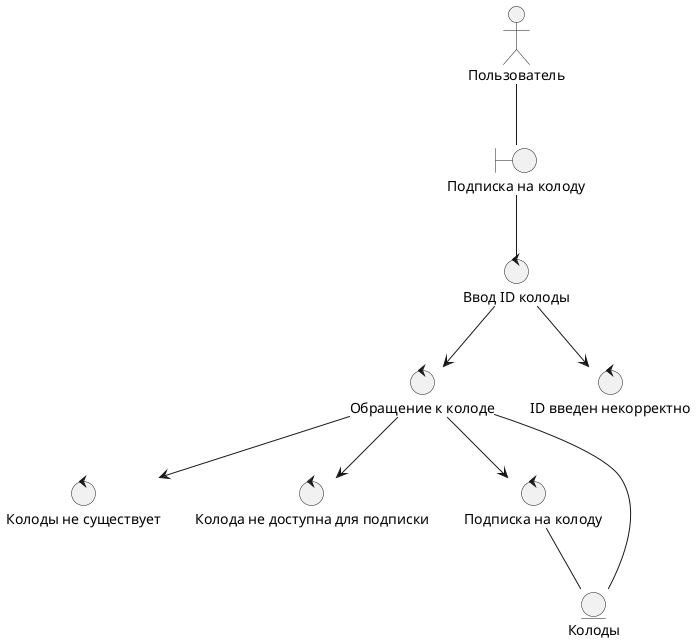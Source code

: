 @startuml
actor "Пользователь" as user
boundary "Подписка на колоду" as subscribe_deck
control "Ввод ID колоды" as enter_deck_id
control "Обращение к колоде" as check_deck
control "Колоды не существует" as no_deck
control "Колода не доступна для подписки" as deck_no_share
control "ID введен некорректно" as no_id
control "Подписка на колоду" as control_subscribe_deck
entity "Колоды" as decks

user -- subscribe_deck
subscribe_deck -- enter_deck_id
enter_deck_id --> no_id
check_deck --> no_deck
check_deck --> deck_no_share
check_deck --> control_subscribe_deck
control_subscribe_deck -- decks
enter_deck_id --> check_deck
check_deck -- decks
@enduml